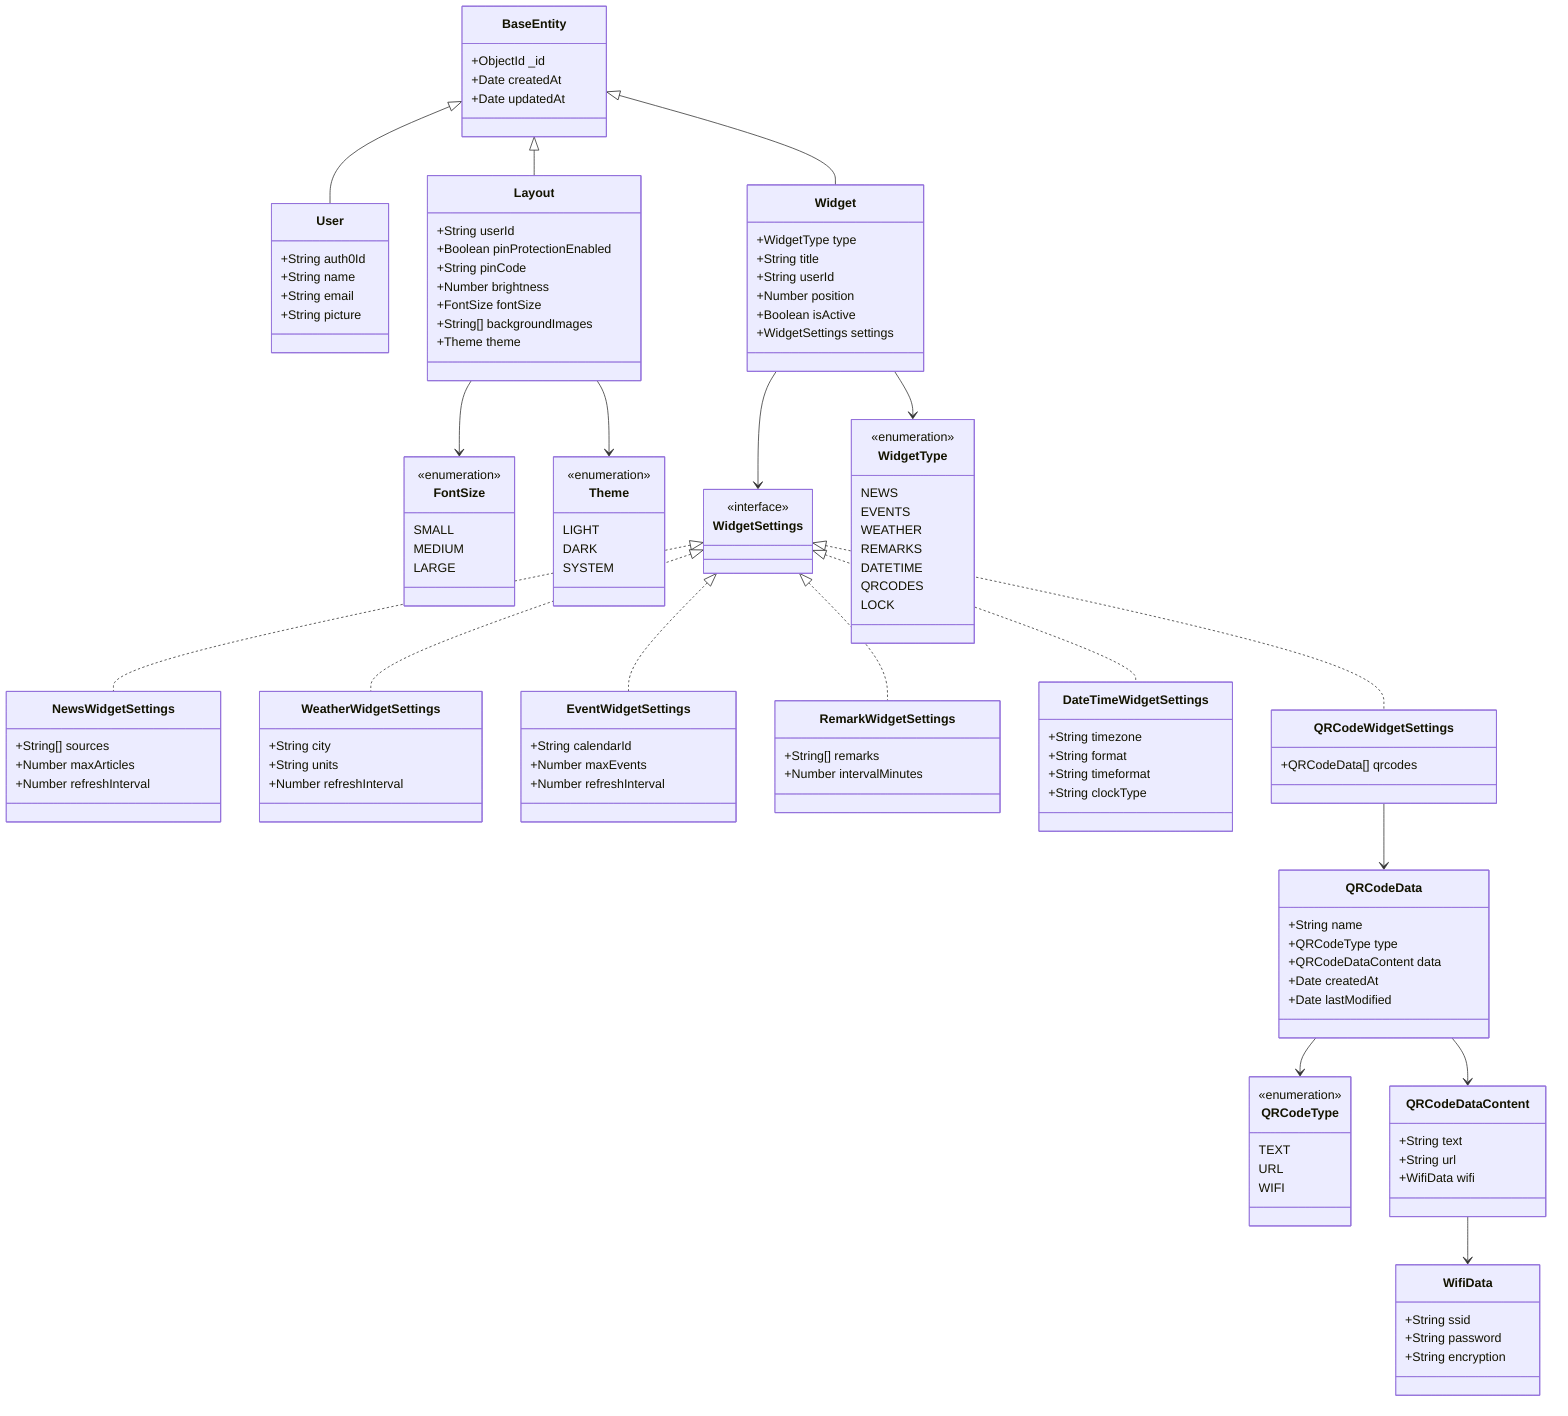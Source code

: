 classDiagram
    class BaseEntity {
        +ObjectId _id
        +Date createdAt
        +Date updatedAt
    }

    class User {
        +String auth0Id
        +String name
        +String email
        +String picture
    }

    class Layout {
        +String userId
        +Boolean pinProtectionEnabled
        +String pinCode
        +Number brightness
        +FontSize fontSize
        +String[] backgroundImages
        +Theme theme
    }

    class Widget {
        +WidgetType type
        +String title
        +String userId
        +Number position
        +Boolean isActive
        +WidgetSettings settings
    }

    class WidgetSettings {
        <<interface>>
    }

    class NewsWidgetSettings {
        +String[] sources
        +Number maxArticles
        +Number refreshInterval
    }

    class WeatherWidgetSettings {
        +String city
        +String units
        +Number refreshInterval
    }

    class EventWidgetSettings {
        +String calendarId
        +Number maxEvents
        +Number refreshInterval
    }

    class RemarkWidgetSettings {
        +String[] remarks
        +Number intervalMinutes
    }

    class DateTimeWidgetSettings {
        +String timezone
        +String format
        +String timeformat
        +String clockType
    }

    class QRCodeWidgetSettings {
        +QRCodeData[] qrcodes
    }

    BaseEntity <|-- User
    BaseEntity <|-- Layout
    BaseEntity <|-- Widget
    WidgetSettings <|.. NewsWidgetSettings
    WidgetSettings <|.. WeatherWidgetSettings
    WidgetSettings <|.. EventWidgetSettings
    WidgetSettings <|.. RemarkWidgetSettings
    WidgetSettings <|.. DateTimeWidgetSettings
    WidgetSettings <|.. QRCodeWidgetSettings
    Widget --> WidgetSettings

    class FontSize {
        <<enumeration>>
        SMALL
        MEDIUM
        LARGE
    }

    class WidgetType {
        <<enumeration>>
        NEWS
        EVENTS
        WEATHER
        REMARKS
        DATETIME
        QRCODES
        LOCK
    }

    class Theme {
        <<enumeration>>
        LIGHT
        DARK
        SYSTEM
    }

    Layout --> FontSize
    Layout --> Theme
    Widget --> WidgetType

    class QRCodeData {
        +String name
        +QRCodeType type
        +QRCodeDataContent data
        +Date createdAt
        +Date lastModified
    }

    class QRCodeType {
        <<enumeration>>
        TEXT
        URL
        WIFI
    }

    class QRCodeDataContent {
        +String text
        +String url
        +WifiData wifi
    }

    class WifiData {
        +String ssid
        +String password
        +String encryption
    }

    QRCodeWidgetSettings --> QRCodeData
    QRCodeData --> QRCodeType
    QRCodeData --> QRCodeDataContent
    QRCodeDataContent --> WifiData